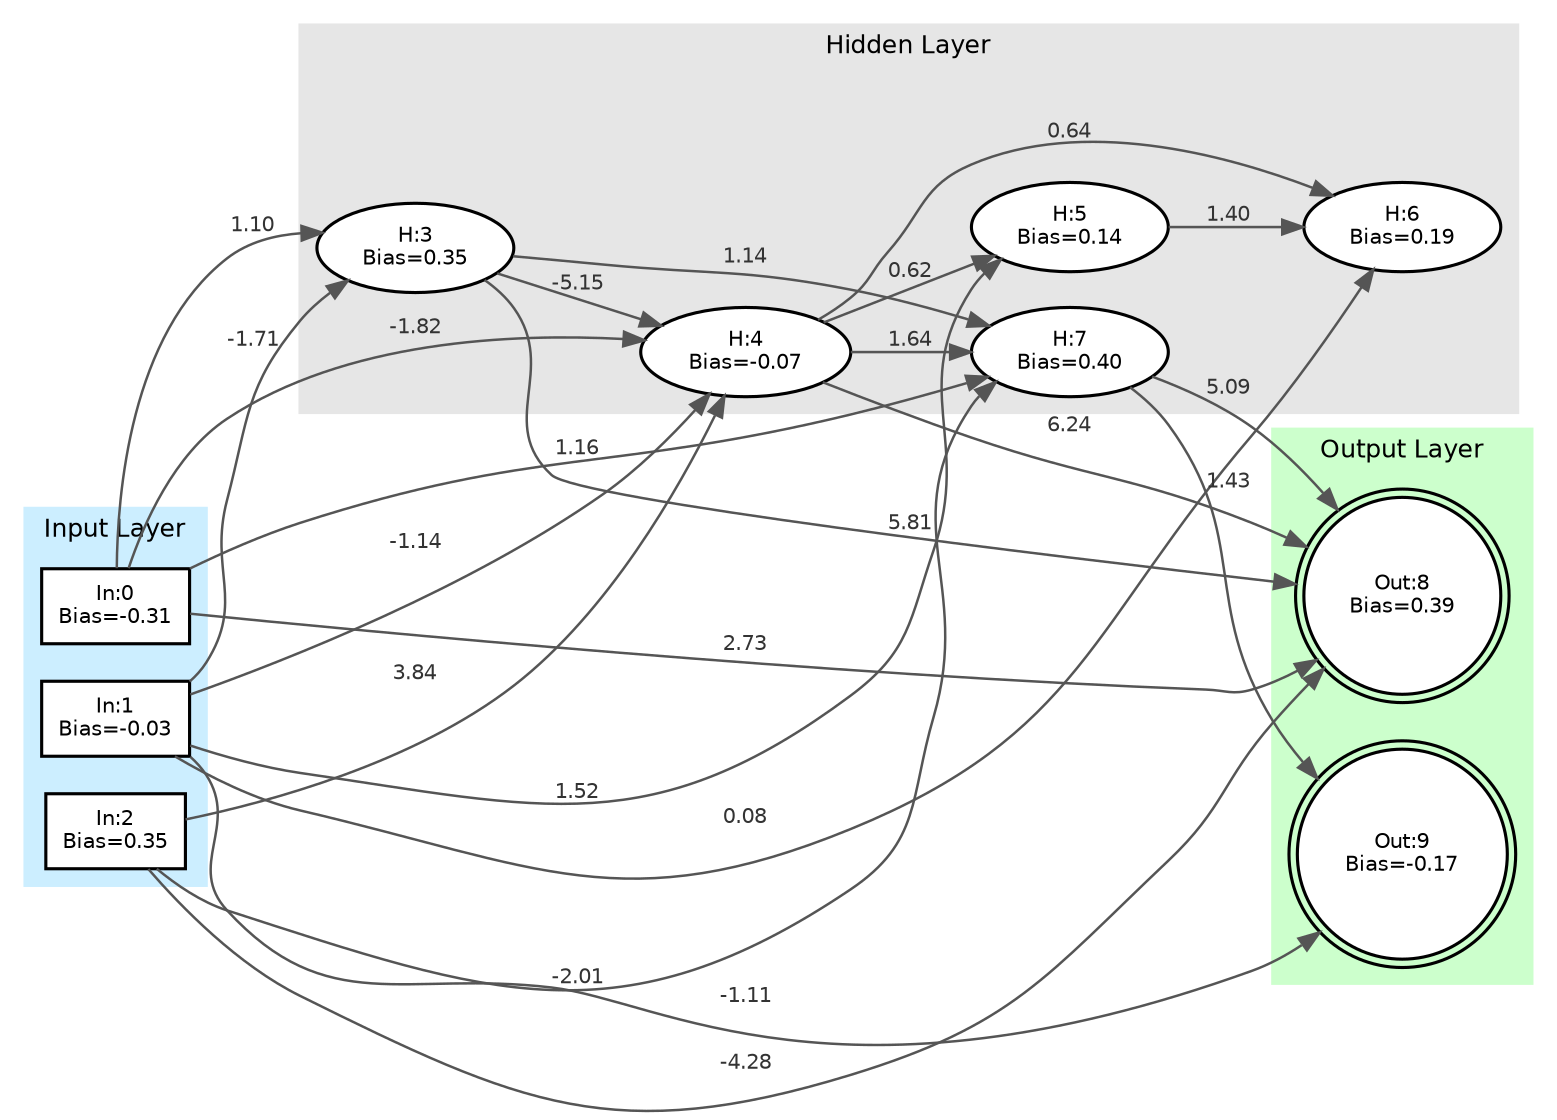digraph Minet {
    // Use left-to-right orientation
    rankdir=LR;
    graph [layout=dot, fontname="Helvetica", fontsize=12];
    node [fontname="Helvetica", fontsize=10];
    edge [fontname="Helvetica", fontsize=10];

    subgraph cluster_inputs {
        style=filled;
        color="#cceeff";
        penwidth=1.5;
        label="Input Layer";
        labelloc="top";
        labeljust="center";
        rank=same;
        neuron_0 [shape=box, style=filled, fillcolor=white, penwidth=1.5, label="In:0\nBias=-0.31"];
        neuron_1 [shape=box, style=filled, fillcolor=white, penwidth=1.5, label="In:1\nBias=-0.03"];
        neuron_2 [shape=box, style=filled, fillcolor=white, penwidth=1.5, label="In:2\nBias=0.35"];
    }

    subgraph cluster_hidden {
        style=filled;
        color="#e6e6e6";
        penwidth=1.5;
        label="Hidden Layer";
        labelloc="top";
        labeljust="center";
        neuron_3 [shape=ellipse, style=filled, fillcolor=white, penwidth=1.5, label="H:3\nBias=0.35"];
        neuron_4 [shape=ellipse, style=filled, fillcolor=white, penwidth=1.5, label="H:4\nBias=-0.07"];
        neuron_5 [shape=ellipse, style=filled, fillcolor=white, penwidth=1.5, label="H:5\nBias=0.14"];
        neuron_6 [shape=ellipse, style=filled, fillcolor=white, penwidth=1.5, label="H:6\nBias=0.19"];
        neuron_7 [shape=ellipse, style=filled, fillcolor=white, penwidth=1.5, label="H:7\nBias=0.40"];
    }

    subgraph cluster_outputs {
        style=filled;
        color="#ccffcc";
        penwidth=1.5;
        label="Output Layer";
        labelloc="top";
        labeljust="center";
        rank=same;
        neuron_8 [shape=doublecircle, style=filled, fillcolor=white, penwidth=1.5, label="Out:8\nBias=0.39"];
        neuron_9 [shape=doublecircle, style=filled, fillcolor=white, penwidth=1.5, label="Out:9\nBias=-0.17"];
    }

    // Edges
    edge [color="#555555", penwidth=1.2];
    neuron_0 -> neuron_3 [label="1.10", fontcolor="#333333"];
    neuron_0 -> neuron_7 [label="1.16", fontcolor="#333333"];
    neuron_0 -> neuron_4 [label="-1.82", fontcolor="#333333"];
    neuron_0 -> neuron_8 [label="2.73", fontcolor="#333333"];
    neuron_1 -> neuron_3 [label="-1.71", fontcolor="#333333"];
    neuron_1 -> neuron_9 [label="-1.11", fontcolor="#333333"];
    neuron_1 -> neuron_5 [label="1.52", fontcolor="#333333"];
    neuron_1 -> neuron_4 [label="-1.14", fontcolor="#333333"];
    neuron_1 -> neuron_6 [label="0.08", fontcolor="#333333"];
    neuron_2 -> neuron_4 [label="3.84", fontcolor="#333333"];
    neuron_2 -> neuron_8 [label="-4.28", fontcolor="#333333"];
    neuron_2 -> neuron_7 [label="-2.01", fontcolor="#333333"];
    neuron_3 -> neuron_4 [label="-5.15", fontcolor="#333333"];
    neuron_3 -> neuron_8 [label="5.81", fontcolor="#333333"];
    neuron_3 -> neuron_7 [label="1.14", fontcolor="#333333"];
    neuron_4 -> neuron_8 [label="6.24", fontcolor="#333333"];
    neuron_4 -> neuron_5 [label="0.62", fontcolor="#333333"];
    neuron_4 -> neuron_7 [label="1.64", fontcolor="#333333"];
    neuron_4 -> neuron_6 [label="0.64", fontcolor="#333333"];
    neuron_5 -> neuron_6 [label="1.40", fontcolor="#333333"];
    neuron_7 -> neuron_8 [label="5.09", fontcolor="#333333"];
    neuron_7 -> neuron_9 [label="1.43", fontcolor="#333333"];
}
